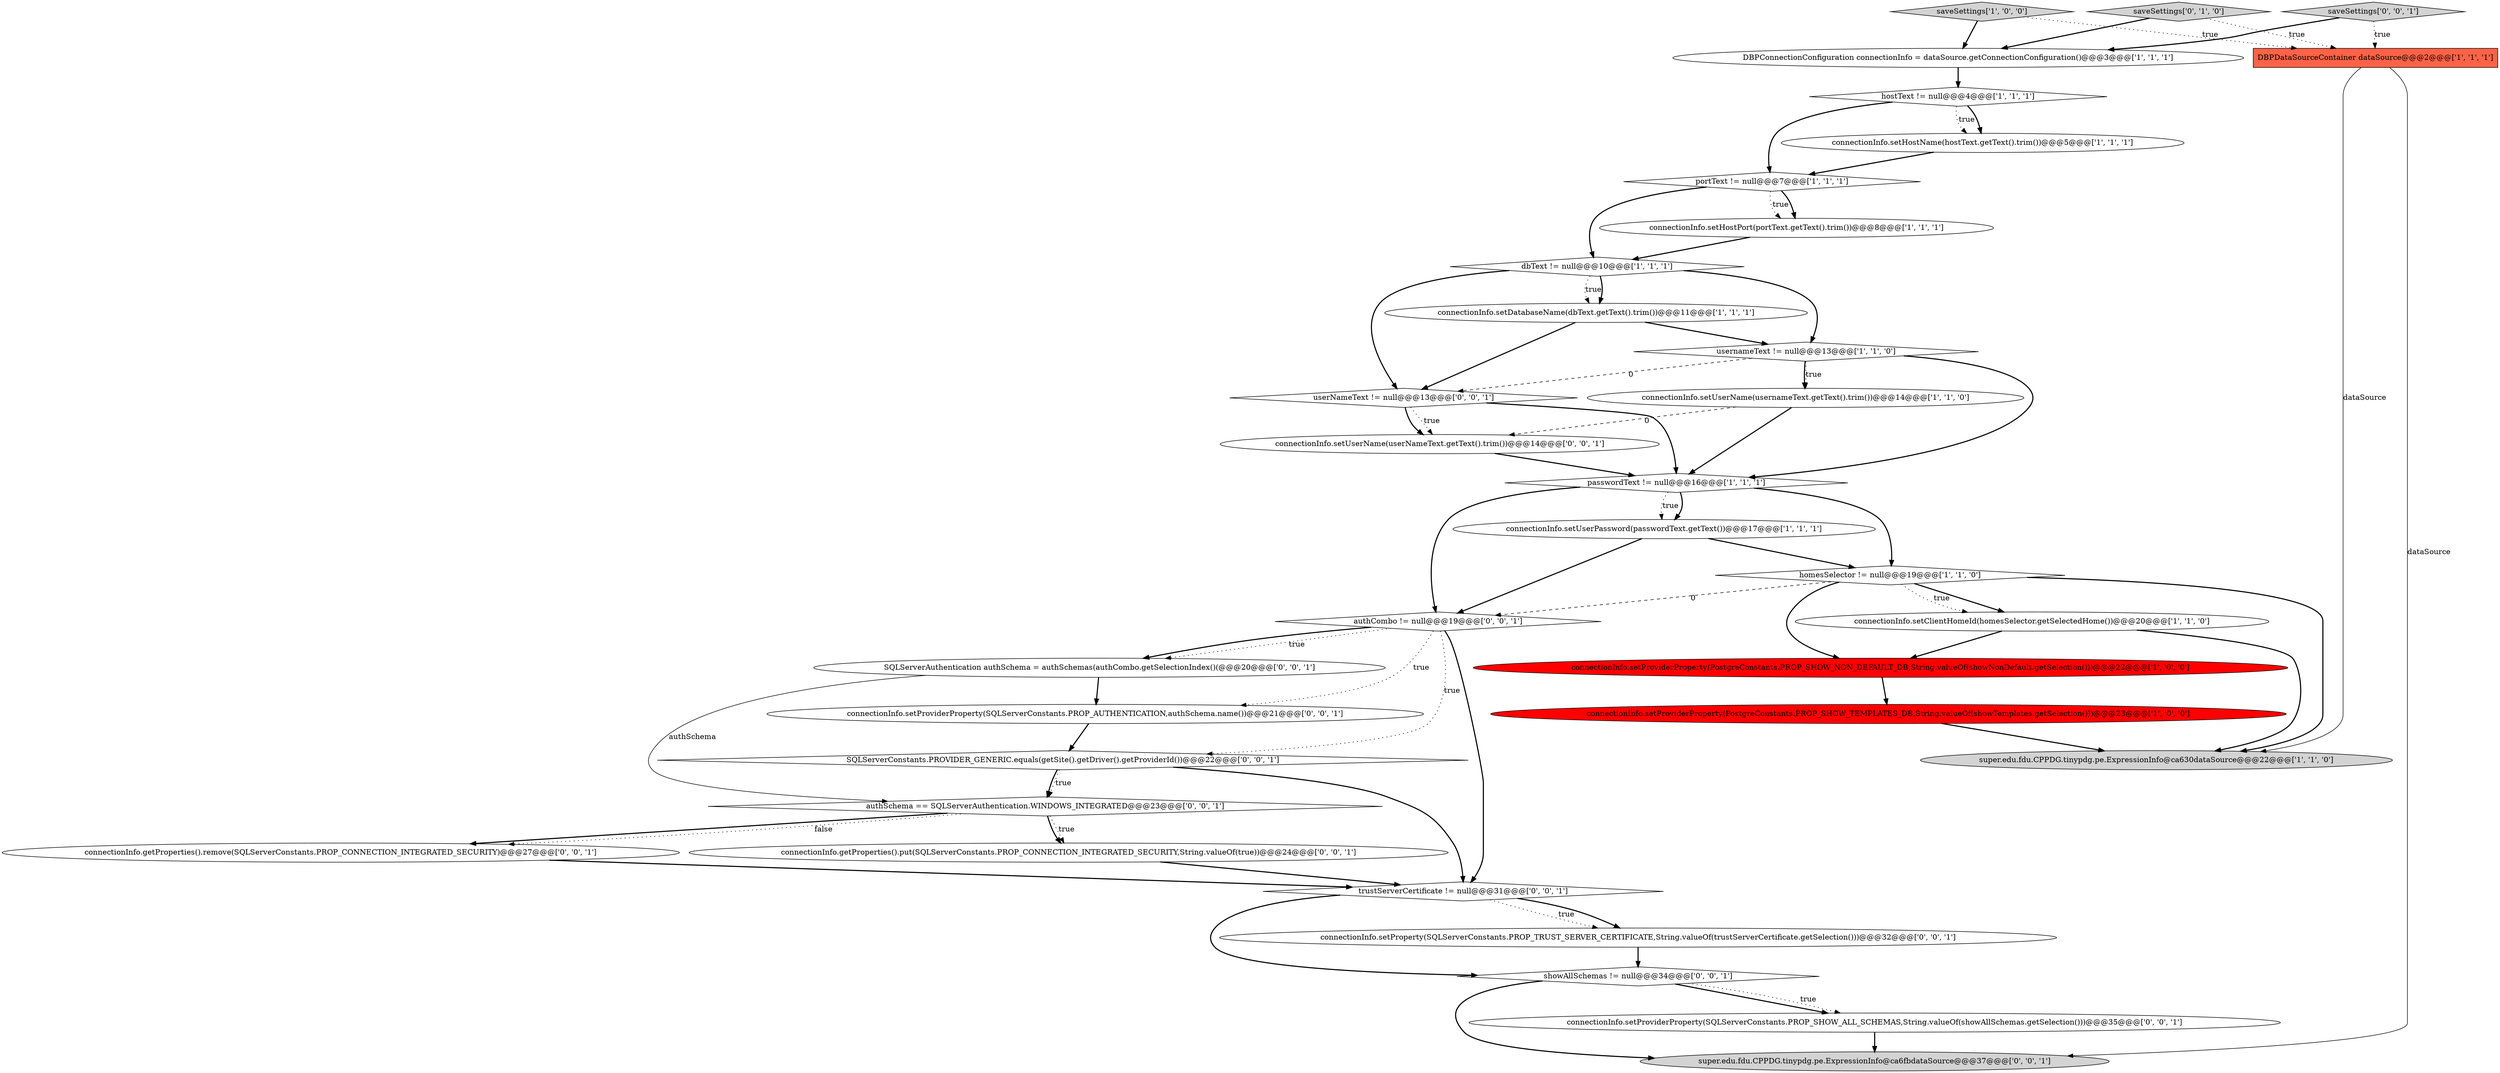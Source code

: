 digraph {
22 [style = filled, label = "connectionInfo.setProviderProperty(SQLServerConstants.PROP_AUTHENTICATION,authSchema.name())@@@21@@@['0', '0', '1']", fillcolor = white, shape = ellipse image = "AAA0AAABBB3BBB"];
3 [style = filled, label = "connectionInfo.setProviderProperty(PostgreConstants.PROP_SHOW_NON_DEFAULT_DB,String.valueOf(showNonDefault.getSelection()))@@@22@@@['1', '0', '0']", fillcolor = red, shape = ellipse image = "AAA1AAABBB1BBB"];
8 [style = filled, label = "connectionInfo.setProviderProperty(PostgreConstants.PROP_SHOW_TEMPLATES_DB,String.valueOf(showTemplates.getSelection()))@@@23@@@['1', '0', '0']", fillcolor = red, shape = ellipse image = "AAA1AAABBB1BBB"];
27 [style = filled, label = "connectionInfo.setProperty(SQLServerConstants.PROP_TRUST_SERVER_CERTIFICATE,String.valueOf(trustServerCertificate.getSelection()))@@@32@@@['0', '0', '1']", fillcolor = white, shape = ellipse image = "AAA0AAABBB3BBB"];
10 [style = filled, label = "connectionInfo.setDatabaseName(dbText.getText().trim())@@@11@@@['1', '1', '1']", fillcolor = white, shape = ellipse image = "AAA0AAABBB1BBB"];
31 [style = filled, label = "super.edu.fdu.CPPDG.tinypdg.pe.ExpressionInfo@ca6fbdataSource@@@37@@@['0', '0', '1']", fillcolor = lightgray, shape = ellipse image = "AAA0AAABBB3BBB"];
16 [style = filled, label = "usernameText != null@@@13@@@['1', '1', '0']", fillcolor = white, shape = diamond image = "AAA0AAABBB1BBB"];
12 [style = filled, label = "connectionInfo.setUserName(usernameText.getText().trim())@@@14@@@['1', '1', '0']", fillcolor = white, shape = ellipse image = "AAA0AAABBB1BBB"];
4 [style = filled, label = "connectionInfo.setUserPassword(passwordText.getText())@@@17@@@['1', '1', '1']", fillcolor = white, shape = ellipse image = "AAA0AAABBB1BBB"];
13 [style = filled, label = "hostText != null@@@4@@@['1', '1', '1']", fillcolor = white, shape = diamond image = "AAA0AAABBB1BBB"];
6 [style = filled, label = "saveSettings['1', '0', '0']", fillcolor = lightgray, shape = diamond image = "AAA0AAABBB1BBB"];
25 [style = filled, label = "userNameText != null@@@13@@@['0', '0', '1']", fillcolor = white, shape = diamond image = "AAA0AAABBB3BBB"];
19 [style = filled, label = "connectionInfo.getProperties().put(SQLServerConstants.PROP_CONNECTION_INTEGRATED_SECURITY,String.valueOf(true))@@@24@@@['0', '0', '1']", fillcolor = white, shape = ellipse image = "AAA0AAABBB3BBB"];
14 [style = filled, label = "super.edu.fdu.CPPDG.tinypdg.pe.ExpressionInfo@ca630dataSource@@@22@@@['1', '1', '0']", fillcolor = lightgray, shape = ellipse image = "AAA0AAABBB1BBB"];
5 [style = filled, label = "connectionInfo.setHostPort(portText.getText().trim())@@@8@@@['1', '1', '1']", fillcolor = white, shape = ellipse image = "AAA0AAABBB1BBB"];
0 [style = filled, label = "portText != null@@@7@@@['1', '1', '1']", fillcolor = white, shape = diamond image = "AAA0AAABBB1BBB"];
21 [style = filled, label = "connectionInfo.setUserName(userNameText.getText().trim())@@@14@@@['0', '0', '1']", fillcolor = white, shape = ellipse image = "AAA0AAABBB3BBB"];
23 [style = filled, label = "SQLServerAuthentication authSchema = authSchemas(authCombo.getSelectionIndex()(@@@20@@@['0', '0', '1']", fillcolor = white, shape = ellipse image = "AAA0AAABBB3BBB"];
33 [style = filled, label = "connectionInfo.getProperties().remove(SQLServerConstants.PROP_CONNECTION_INTEGRATED_SECURITY)@@@27@@@['0', '0', '1']", fillcolor = white, shape = ellipse image = "AAA0AAABBB3BBB"];
2 [style = filled, label = "passwordText != null@@@16@@@['1', '1', '1']", fillcolor = white, shape = diamond image = "AAA0AAABBB1BBB"];
29 [style = filled, label = "saveSettings['0', '0', '1']", fillcolor = lightgray, shape = diamond image = "AAA0AAABBB3BBB"];
28 [style = filled, label = "SQLServerConstants.PROVIDER_GENERIC.equals(getSite().getDriver().getProviderId())@@@22@@@['0', '0', '1']", fillcolor = white, shape = diamond image = "AAA0AAABBB3BBB"];
1 [style = filled, label = "connectionInfo.setClientHomeId(homesSelector.getSelectedHome())@@@20@@@['1', '1', '0']", fillcolor = white, shape = ellipse image = "AAA0AAABBB1BBB"];
24 [style = filled, label = "authSchema == SQLServerAuthentication.WINDOWS_INTEGRATED@@@23@@@['0', '0', '1']", fillcolor = white, shape = diamond image = "AAA0AAABBB3BBB"];
7 [style = filled, label = "connectionInfo.setHostName(hostText.getText().trim())@@@5@@@['1', '1', '1']", fillcolor = white, shape = ellipse image = "AAA0AAABBB1BBB"];
18 [style = filled, label = "saveSettings['0', '1', '0']", fillcolor = lightgray, shape = diamond image = "AAA0AAABBB2BBB"];
15 [style = filled, label = "DBPConnectionConfiguration connectionInfo = dataSource.getConnectionConfiguration()@@@3@@@['1', '1', '1']", fillcolor = white, shape = ellipse image = "AAA0AAABBB1BBB"];
9 [style = filled, label = "DBPDataSourceContainer dataSource@@@2@@@['1', '1', '1']", fillcolor = tomato, shape = box image = "AAA0AAABBB1BBB"];
20 [style = filled, label = "showAllSchemas != null@@@34@@@['0', '0', '1']", fillcolor = white, shape = diamond image = "AAA0AAABBB3BBB"];
17 [style = filled, label = "homesSelector != null@@@19@@@['1', '1', '0']", fillcolor = white, shape = diamond image = "AAA0AAABBB1BBB"];
26 [style = filled, label = "authCombo != null@@@19@@@['0', '0', '1']", fillcolor = white, shape = diamond image = "AAA0AAABBB3BBB"];
11 [style = filled, label = "dbText != null@@@10@@@['1', '1', '1']", fillcolor = white, shape = diamond image = "AAA0AAABBB1BBB"];
30 [style = filled, label = "trustServerCertificate != null@@@31@@@['0', '0', '1']", fillcolor = white, shape = diamond image = "AAA0AAABBB3BBB"];
32 [style = filled, label = "connectionInfo.setProviderProperty(SQLServerConstants.PROP_SHOW_ALL_SCHEMAS,String.valueOf(showAllSchemas.getSelection()))@@@35@@@['0', '0', '1']", fillcolor = white, shape = ellipse image = "AAA0AAABBB3BBB"];
2->17 [style = bold, label=""];
11->16 [style = bold, label=""];
29->15 [style = bold, label=""];
29->9 [style = dotted, label="true"];
15->13 [style = bold, label=""];
23->24 [style = solid, label="authSchema"];
2->26 [style = bold, label=""];
24->19 [style = bold, label=""];
0->5 [style = dotted, label="true"];
4->17 [style = bold, label=""];
17->1 [style = bold, label=""];
16->12 [style = dotted, label="true"];
28->30 [style = bold, label=""];
30->20 [style = bold, label=""];
11->10 [style = dotted, label="true"];
30->27 [style = dotted, label="true"];
17->1 [style = dotted, label="true"];
16->25 [style = dashed, label="0"];
30->27 [style = bold, label=""];
18->15 [style = bold, label=""];
1->3 [style = bold, label=""];
4->26 [style = bold, label=""];
8->14 [style = bold, label=""];
0->11 [style = bold, label=""];
20->32 [style = bold, label=""];
7->0 [style = bold, label=""];
22->28 [style = bold, label=""];
20->31 [style = bold, label=""];
13->7 [style = dotted, label="true"];
26->23 [style = dotted, label="true"];
26->22 [style = dotted, label="true"];
16->2 [style = bold, label=""];
2->4 [style = bold, label=""];
25->2 [style = bold, label=""];
12->21 [style = dashed, label="0"];
6->15 [style = bold, label=""];
21->2 [style = bold, label=""];
26->30 [style = bold, label=""];
24->33 [style = bold, label=""];
12->2 [style = bold, label=""];
23->22 [style = bold, label=""];
28->24 [style = dotted, label="true"];
10->16 [style = bold, label=""];
6->9 [style = dotted, label="true"];
10->25 [style = bold, label=""];
17->14 [style = bold, label=""];
11->10 [style = bold, label=""];
13->7 [style = bold, label=""];
24->33 [style = dotted, label="false"];
3->8 [style = bold, label=""];
26->28 [style = dotted, label="true"];
26->23 [style = bold, label=""];
18->9 [style = dotted, label="true"];
2->4 [style = dotted, label="true"];
17->3 [style = bold, label=""];
33->30 [style = bold, label=""];
28->24 [style = bold, label=""];
13->0 [style = bold, label=""];
24->19 [style = dotted, label="true"];
1->14 [style = bold, label=""];
5->11 [style = bold, label=""];
17->26 [style = dashed, label="0"];
9->31 [style = solid, label="dataSource"];
20->32 [style = dotted, label="true"];
16->12 [style = bold, label=""];
27->20 [style = bold, label=""];
25->21 [style = bold, label=""];
32->31 [style = bold, label=""];
9->14 [style = solid, label="dataSource"];
11->25 [style = bold, label=""];
25->21 [style = dotted, label="true"];
0->5 [style = bold, label=""];
19->30 [style = bold, label=""];
}
